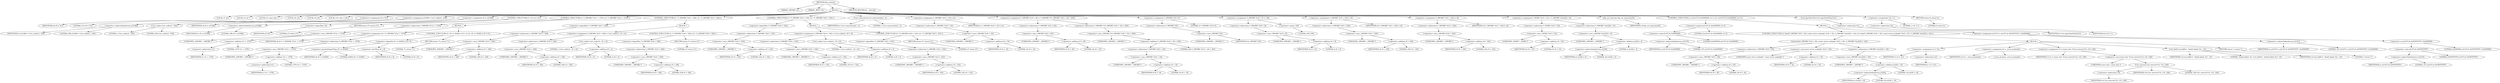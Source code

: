 digraph tftp_connect {  
"1000107" [label = "(METHOD,tftp_connect)" ]
"1000108" [label = "(PARAM,_DWORD *a1)" ]
"1000109" [label = "(PARAM,_BYTE *a2)" ]
"1000110" [label = "(BLOCK,,)" ]
"1000111" [label = "(LOCAL,v3: int)" ]
"1000112" [label = "(LOCAL,v4: int *)" ]
"1000113" [label = "(LOCAL,v5: const char *)" ]
"1000114" [label = "(LOCAL,v8: int)" ]
"1000115" [label = "(LOCAL,v9: int)" ]
"1000116" [label = "(LOCAL,v10: char [ 128 ])" ]
"1000117" [label = "(<operator>.assignment,v8 = 512)" ]
"1000118" [label = "(IDENTIFIER,v8,v8 = 512)" ]
"1000119" [label = "(LITERAL,512,v8 = 512)" ]
"1000120" [label = "(<operator>.assignment,a1[188] = Curl_ccalloc(1, 336))" ]
"1000121" [label = "(<operator>.indirectIndexAccess,a1[188])" ]
"1000122" [label = "(IDENTIFIER,a1,a1[188] = Curl_ccalloc(1, 336))" ]
"1000123" [label = "(LITERAL,188,a1[188] = Curl_ccalloc(1, 336))" ]
"1000124" [label = "(Curl_ccalloc,Curl_ccalloc(1, 336))" ]
"1000125" [label = "(LITERAL,1,Curl_ccalloc(1, 336))" ]
"1000126" [label = "(LITERAL,336,Curl_ccalloc(1, 336))" ]
"1000127" [label = "(<operator>.assignment,v9 = a1[188])" ]
"1000128" [label = "(IDENTIFIER,v9,v9 = a1[188])" ]
"1000129" [label = "(<operator>.indirectIndexAccess,a1[188])" ]
"1000130" [label = "(IDENTIFIER,a1,v9 = a1[188])" ]
"1000131" [label = "(LITERAL,188,v9 = a1[188])" ]
"1000132" [label = "(CONTROL_STRUCTURE,if ( !v9 ),if ( !v9 ))" ]
"1000133" [label = "(<operator>.logicalNot,!v9)" ]
"1000134" [label = "(IDENTIFIER,v9,!v9)" ]
"1000135" [label = "(RETURN,return 27;,return 27;)" ]
"1000136" [label = "(LITERAL,27,return 27;)" ]
"1000137" [label = "(CONTROL_STRUCTURE,if ( *(_DWORD *)(*a1 + 1576) ),if ( *(_DWORD *)(*a1 + 1576) ))" ]
"1000138" [label = "(<operator>.indirection,*(_DWORD *)(*a1 + 1576))" ]
"1000139" [label = "(<operator>.cast,(_DWORD *)(*a1 + 1576))" ]
"1000140" [label = "(UNKNOWN,_DWORD *,_DWORD *)" ]
"1000141" [label = "(<operator>.addition,*a1 + 1576)" ]
"1000142" [label = "(<operator>.indirection,*a1)" ]
"1000143" [label = "(IDENTIFIER,a1,*a1 + 1576)" ]
"1000144" [label = "(LITERAL,1576,*a1 + 1576)" ]
"1000145" [label = "(BLOCK,,)" ]
"1000146" [label = "(<operator>.assignment,v8 = *(_DWORD *)(*a1 + 1576))" ]
"1000147" [label = "(IDENTIFIER,v8,v8 = *(_DWORD *)(*a1 + 1576))" ]
"1000148" [label = "(<operator>.indirection,*(_DWORD *)(*a1 + 1576))" ]
"1000149" [label = "(<operator>.cast,(_DWORD *)(*a1 + 1576))" ]
"1000150" [label = "(UNKNOWN,_DWORD *,_DWORD *)" ]
"1000151" [label = "(<operator>.addition,*a1 + 1576)" ]
"1000152" [label = "(<operator>.indirection,*a1)" ]
"1000153" [label = "(IDENTIFIER,a1,*a1 + 1576)" ]
"1000154" [label = "(LITERAL,1576,*a1 + 1576)" ]
"1000155" [label = "(CONTROL_STRUCTURE,if ( v8 >= 65465 || v8 < 8 ),if ( v8 >= 65465 || v8 < 8 ))" ]
"1000156" [label = "(<operator>.logicalOr,v8 >= 65465 || v8 < 8)" ]
"1000157" [label = "(<operator>.greaterEqualsThan,v8 >= 65465)" ]
"1000158" [label = "(IDENTIFIER,v8,v8 >= 65465)" ]
"1000159" [label = "(LITERAL,65465,v8 >= 65465)" ]
"1000160" [label = "(<operator>.lessThan,v8 < 8)" ]
"1000161" [label = "(IDENTIFIER,v8,v8 < 8)" ]
"1000162" [label = "(LITERAL,8,v8 < 8)" ]
"1000163" [label = "(RETURN,return 71;,return 71;)" ]
"1000164" [label = "(LITERAL,71,return 71;)" ]
"1000165" [label = "(CONTROL_STRUCTURE,if ( !*(_DWORD *)(v9 + 328) ),if ( !*(_DWORD *)(v9 + 328) ))" ]
"1000166" [label = "(<operator>.logicalNot,!*(_DWORD *)(v9 + 328))" ]
"1000167" [label = "(<operator>.indirection,*(_DWORD *)(v9 + 328))" ]
"1000168" [label = "(<operator>.cast,(_DWORD *)(v9 + 328))" ]
"1000169" [label = "(UNKNOWN,_DWORD *,_DWORD *)" ]
"1000170" [label = "(<operator>.addition,v9 + 328)" ]
"1000171" [label = "(IDENTIFIER,v9,v9 + 328)" ]
"1000172" [label = "(LITERAL,328,v9 + 328)" ]
"1000173" [label = "(BLOCK,,)" ]
"1000174" [label = "(<operator>.assignment,*(_DWORD *)(v9 + 328) = Curl_ccalloc(1, v8 + 4))" ]
"1000175" [label = "(<operator>.indirection,*(_DWORD *)(v9 + 328))" ]
"1000176" [label = "(<operator>.cast,(_DWORD *)(v9 + 328))" ]
"1000177" [label = "(UNKNOWN,_DWORD *,_DWORD *)" ]
"1000178" [label = "(<operator>.addition,v9 + 328)" ]
"1000179" [label = "(IDENTIFIER,v9,v9 + 328)" ]
"1000180" [label = "(LITERAL,328,v9 + 328)" ]
"1000181" [label = "(Curl_ccalloc,Curl_ccalloc(1, v8 + 4))" ]
"1000182" [label = "(LITERAL,1,Curl_ccalloc(1, v8 + 4))" ]
"1000183" [label = "(<operator>.addition,v8 + 4)" ]
"1000184" [label = "(IDENTIFIER,v8,v8 + 4)" ]
"1000185" [label = "(LITERAL,4,v8 + 4)" ]
"1000186" [label = "(CONTROL_STRUCTURE,if ( !*(_DWORD *)(v9 + 328) ),if ( !*(_DWORD *)(v9 + 328) ))" ]
"1000187" [label = "(<operator>.logicalNot,!*(_DWORD *)(v9 + 328))" ]
"1000188" [label = "(<operator>.indirection,*(_DWORD *)(v9 + 328))" ]
"1000189" [label = "(<operator>.cast,(_DWORD *)(v9 + 328))" ]
"1000190" [label = "(UNKNOWN,_DWORD *,_DWORD *)" ]
"1000191" [label = "(<operator>.addition,v9 + 328)" ]
"1000192" [label = "(IDENTIFIER,v9,v9 + 328)" ]
"1000193" [label = "(LITERAL,328,v9 + 328)" ]
"1000194" [label = "(RETURN,return 27;,return 27;)" ]
"1000195" [label = "(LITERAL,27,return 27;)" ]
"1000196" [label = "(CONTROL_STRUCTURE,if ( !*(_DWORD *)(v9 + 332) ),if ( !*(_DWORD *)(v9 + 332) ))" ]
"1000197" [label = "(<operator>.logicalNot,!*(_DWORD *)(v9 + 332))" ]
"1000198" [label = "(<operator>.indirection,*(_DWORD *)(v9 + 332))" ]
"1000199" [label = "(<operator>.cast,(_DWORD *)(v9 + 332))" ]
"1000200" [label = "(UNKNOWN,_DWORD *,_DWORD *)" ]
"1000201" [label = "(<operator>.addition,v9 + 332)" ]
"1000202" [label = "(IDENTIFIER,v9,v9 + 332)" ]
"1000203" [label = "(LITERAL,332,v9 + 332)" ]
"1000204" [label = "(BLOCK,,)" ]
"1000205" [label = "(<operator>.assignment,*(_DWORD *)(v9 + 332) = Curl_ccalloc(1, v8 + 4))" ]
"1000206" [label = "(<operator>.indirection,*(_DWORD *)(v9 + 332))" ]
"1000207" [label = "(<operator>.cast,(_DWORD *)(v9 + 332))" ]
"1000208" [label = "(UNKNOWN,_DWORD *,_DWORD *)" ]
"1000209" [label = "(<operator>.addition,v9 + 332)" ]
"1000210" [label = "(IDENTIFIER,v9,v9 + 332)" ]
"1000211" [label = "(LITERAL,332,v9 + 332)" ]
"1000212" [label = "(Curl_ccalloc,Curl_ccalloc(1, v8 + 4))" ]
"1000213" [label = "(LITERAL,1,Curl_ccalloc(1, v8 + 4))" ]
"1000214" [label = "(<operator>.addition,v8 + 4)" ]
"1000215" [label = "(IDENTIFIER,v8,v8 + 4)" ]
"1000216" [label = "(LITERAL,4,v8 + 4)" ]
"1000217" [label = "(CONTROL_STRUCTURE,if ( !*(_DWORD *)(v9 + 332) ),if ( !*(_DWORD *)(v9 + 332) ))" ]
"1000218" [label = "(<operator>.logicalNot,!*(_DWORD *)(v9 + 332))" ]
"1000219" [label = "(<operator>.indirection,*(_DWORD *)(v9 + 332))" ]
"1000220" [label = "(<operator>.cast,(_DWORD *)(v9 + 332))" ]
"1000221" [label = "(UNKNOWN,_DWORD *,_DWORD *)" ]
"1000222" [label = "(<operator>.addition,v9 + 332)" ]
"1000223" [label = "(IDENTIFIER,v9,v9 + 332)" ]
"1000224" [label = "(LITERAL,332,v9 + 332)" ]
"1000225" [label = "(RETURN,return 27;,return 27;)" ]
"1000226" [label = "(LITERAL,27,return 27;)" ]
"1000227" [label = "(Curl_conncontrol,Curl_conncontrol(a1, 1))" ]
"1000228" [label = "(IDENTIFIER,a1,Curl_conncontrol(a1, 1))" ]
"1000229" [label = "(LITERAL,1,Curl_conncontrol(a1, 1))" ]
"1000230" [label = "(<operator>.assignment,*(_DWORD *)(v9 + 16) = a1)" ]
"1000231" [label = "(<operator>.indirection,*(_DWORD *)(v9 + 16))" ]
"1000232" [label = "(<operator>.cast,(_DWORD *)(v9 + 16))" ]
"1000233" [label = "(UNKNOWN,_DWORD *,_DWORD *)" ]
"1000234" [label = "(<operator>.addition,v9 + 16)" ]
"1000235" [label = "(IDENTIFIER,v9,v9 + 16)" ]
"1000236" [label = "(LITERAL,16,v9 + 16)" ]
"1000237" [label = "(IDENTIFIER,a1,*(_DWORD *)(v9 + 16) = a1)" ]
"1000238" [label = "(<operator>.assignment,*(_DWORD *)(v9 + 20) = *(_DWORD *)(*(_DWORD *)(v9 + 16) + 420))" ]
"1000239" [label = "(<operator>.indirection,*(_DWORD *)(v9 + 20))" ]
"1000240" [label = "(<operator>.cast,(_DWORD *)(v9 + 20))" ]
"1000241" [label = "(UNKNOWN,_DWORD *,_DWORD *)" ]
"1000242" [label = "(<operator>.addition,v9 + 20)" ]
"1000243" [label = "(IDENTIFIER,v9,v9 + 20)" ]
"1000244" [label = "(LITERAL,20,v9 + 20)" ]
"1000245" [label = "(<operator>.indirection,*(_DWORD *)(*(_DWORD *)(v9 + 16) + 420))" ]
"1000246" [label = "(<operator>.cast,(_DWORD *)(*(_DWORD *)(v9 + 16) + 420))" ]
"1000247" [label = "(UNKNOWN,_DWORD *,_DWORD *)" ]
"1000248" [label = "(<operator>.addition,*(_DWORD *)(v9 + 16) + 420)" ]
"1000249" [label = "(<operator>.indirection,*(_DWORD *)(v9 + 16))" ]
"1000250" [label = "(<operator>.cast,(_DWORD *)(v9 + 16))" ]
"1000251" [label = "(UNKNOWN,_DWORD *,_DWORD *)" ]
"1000252" [label = "(<operator>.addition,v9 + 16)" ]
"1000253" [label = "(IDENTIFIER,v9,v9 + 16)" ]
"1000254" [label = "(LITERAL,16,v9 + 16)" ]
"1000255" [label = "(LITERAL,420,*(_DWORD *)(v9 + 16) + 420)" ]
"1000256" [label = "(<operator>.assignment,*(_DWORD *)v9 = 0)" ]
"1000257" [label = "(<operator>.indirection,*(_DWORD *)v9)" ]
"1000258" [label = "(<operator>.cast,(_DWORD *)v9)" ]
"1000259" [label = "(UNKNOWN,_DWORD *,_DWORD *)" ]
"1000260" [label = "(IDENTIFIER,v9,(_DWORD *)v9)" ]
"1000261" [label = "(LITERAL,0,*(_DWORD *)v9 = 0)" ]
"1000262" [label = "(<operator>.assignment,*(_DWORD *)(v9 + 8) = -100)" ]
"1000263" [label = "(<operator>.indirection,*(_DWORD *)(v9 + 8))" ]
"1000264" [label = "(<operator>.cast,(_DWORD *)(v9 + 8))" ]
"1000265" [label = "(UNKNOWN,_DWORD *,_DWORD *)" ]
"1000266" [label = "(<operator>.addition,v9 + 8)" ]
"1000267" [label = "(IDENTIFIER,v9,v9 + 8)" ]
"1000268" [label = "(LITERAL,8,v9 + 8)" ]
"1000269" [label = "(<operator>.minus,-100)" ]
"1000270" [label = "(LITERAL,100,-100)" ]
"1000271" [label = "(<operator>.assignment,*(_DWORD *)(v9 + 320) = v8)" ]
"1000272" [label = "(<operator>.indirection,*(_DWORD *)(v9 + 320))" ]
"1000273" [label = "(<operator>.cast,(_DWORD *)(v9 + 320))" ]
"1000274" [label = "(UNKNOWN,_DWORD *,_DWORD *)" ]
"1000275" [label = "(<operator>.addition,v9 + 320)" ]
"1000276" [label = "(IDENTIFIER,v9,v9 + 320)" ]
"1000277" [label = "(LITERAL,320,v9 + 320)" ]
"1000278" [label = "(IDENTIFIER,v8,*(_DWORD *)(v9 + 320) = v8)" ]
"1000279" [label = "(<operator>.assignment,*(_DWORD *)(v9 + 324) = v8)" ]
"1000280" [label = "(<operator>.indirection,*(_DWORD *)(v9 + 324))" ]
"1000281" [label = "(<operator>.cast,(_DWORD *)(v9 + 324))" ]
"1000282" [label = "(UNKNOWN,_DWORD *,_DWORD *)" ]
"1000283" [label = "(<operator>.addition,v9 + 324)" ]
"1000284" [label = "(IDENTIFIER,v9,v9 + 324)" ]
"1000285" [label = "(LITERAL,324,v9 + 324)" ]
"1000286" [label = "(IDENTIFIER,v8,*(_DWORD *)(v9 + 324) = v8)" ]
"1000287" [label = "(<operator>.assignment,*(_WORD *)(v9 + 52) = *(_DWORD *)(a1[20] + 4))" ]
"1000288" [label = "(<operator>.indirection,*(_WORD *)(v9 + 52))" ]
"1000289" [label = "(<operator>.cast,(_WORD *)(v9 + 52))" ]
"1000290" [label = "(UNKNOWN,_WORD *,_WORD *)" ]
"1000291" [label = "(<operator>.addition,v9 + 52)" ]
"1000292" [label = "(IDENTIFIER,v9,v9 + 52)" ]
"1000293" [label = "(LITERAL,52,v9 + 52)" ]
"1000294" [label = "(<operator>.indirection,*(_DWORD *)(a1[20] + 4))" ]
"1000295" [label = "(<operator>.cast,(_DWORD *)(a1[20] + 4))" ]
"1000296" [label = "(UNKNOWN,_DWORD *,_DWORD *)" ]
"1000297" [label = "(<operator>.addition,a1[20] + 4)" ]
"1000298" [label = "(<operator>.indirectIndexAccess,a1[20])" ]
"1000299" [label = "(IDENTIFIER,a1,a1[20] + 4)" ]
"1000300" [label = "(LITERAL,20,a1[20] + 4)" ]
"1000301" [label = "(LITERAL,4,a1[20] + 4)" ]
"1000302" [label = "(tftp_set_timeouts,tftp_set_timeouts(v9))" ]
"1000303" [label = "(IDENTIFIER,v9,tftp_set_timeouts(v9))" ]
"1000304" [label = "(CONTROL_STRUCTURE,if ( (a1[147] & 0x2000000) == 0 ),if ( (a1[147] & 0x2000000) == 0 ))" ]
"1000305" [label = "(<operator>.equals,(a1[147] & 0x2000000) == 0)" ]
"1000306" [label = "(<operator>.and,a1[147] & 0x2000000)" ]
"1000307" [label = "(<operator>.indirectIndexAccess,a1[147])" ]
"1000308" [label = "(IDENTIFIER,a1,a1[147] & 0x2000000)" ]
"1000309" [label = "(LITERAL,147,a1[147] & 0x2000000)" ]
"1000310" [label = "(LITERAL,0x2000000,a1[147] & 0x2000000)" ]
"1000311" [label = "(LITERAL,0,(a1[147] & 0x2000000) == 0)" ]
"1000312" [label = "(BLOCK,,)" ]
"1000313" [label = "(CONTROL_STRUCTURE,if ( bind(*(_DWORD *)(v9 + 20), (const struct sockaddr *)(v9 + 52), *(_DWORD *)(a1[20] + 16)) ),if ( bind(*(_DWORD *)(v9 + 20), (const struct sockaddr *)(v9 + 52), *(_DWORD *)(a1[20] + 16)) ))" ]
"1000314" [label = "(bind,bind(*(_DWORD *)(v9 + 20), (const struct sockaddr *)(v9 + 52), *(_DWORD *)(a1[20] + 16)))" ]
"1000315" [label = "(<operator>.indirection,*(_DWORD *)(v9 + 20))" ]
"1000316" [label = "(<operator>.cast,(_DWORD *)(v9 + 20))" ]
"1000317" [label = "(UNKNOWN,_DWORD *,_DWORD *)" ]
"1000318" [label = "(<operator>.addition,v9 + 20)" ]
"1000319" [label = "(IDENTIFIER,v9,v9 + 20)" ]
"1000320" [label = "(LITERAL,20,v9 + 20)" ]
"1000321" [label = "(<operator>.cast,(const struct sockaddr *)(v9 + 52))" ]
"1000322" [label = "(UNKNOWN,const struct sockaddr *,const struct sockaddr *)" ]
"1000323" [label = "(<operator>.addition,v9 + 52)" ]
"1000324" [label = "(IDENTIFIER,v9,v9 + 52)" ]
"1000325" [label = "(LITERAL,52,v9 + 52)" ]
"1000326" [label = "(<operator>.indirection,*(_DWORD *)(a1[20] + 16))" ]
"1000327" [label = "(<operator>.cast,(_DWORD *)(a1[20] + 16))" ]
"1000328" [label = "(UNKNOWN,_DWORD *,_DWORD *)" ]
"1000329" [label = "(<operator>.addition,a1[20] + 16)" ]
"1000330" [label = "(<operator>.indirectIndexAccess,a1[20])" ]
"1000331" [label = "(IDENTIFIER,a1,a1[20] + 16)" ]
"1000332" [label = "(LITERAL,20,a1[20] + 16)" ]
"1000333" [label = "(LITERAL,16,a1[20] + 16)" ]
"1000334" [label = "(BLOCK,,)" ]
"1000335" [label = "(<operator>.assignment,v3 = *a1)" ]
"1000336" [label = "(IDENTIFIER,v3,v3 = *a1)" ]
"1000337" [label = "(<operator>.indirection,*a1)" ]
"1000338" [label = "(IDENTIFIER,a1,v3 = *a1)" ]
"1000339" [label = "(<operator>.assignment,v4 = _errno_location())" ]
"1000340" [label = "(IDENTIFIER,v4,v4 = _errno_location())" ]
"1000341" [label = "(_errno_location,_errno_location())" ]
"1000342" [label = "(<operator>.assignment,v5 = (const char *)Curl_strerror(*v4, v10, 128))" ]
"1000343" [label = "(IDENTIFIER,v5,v5 = (const char *)Curl_strerror(*v4, v10, 128))" ]
"1000344" [label = "(<operator>.cast,(const char *)Curl_strerror(*v4, v10, 128))" ]
"1000345" [label = "(UNKNOWN,const char *,const char *)" ]
"1000346" [label = "(Curl_strerror,Curl_strerror(*v4, v10, 128))" ]
"1000347" [label = "(<operator>.indirection,*v4)" ]
"1000348" [label = "(IDENTIFIER,v4,Curl_strerror(*v4, v10, 128))" ]
"1000349" [label = "(IDENTIFIER,v10,Curl_strerror(*v4, v10, 128))" ]
"1000350" [label = "(LITERAL,128,Curl_strerror(*v4, v10, 128))" ]
"1000351" [label = "(Curl_failf,Curl_failf(v3, \"bind() failed; %s\", v5))" ]
"1000352" [label = "(IDENTIFIER,v3,Curl_failf(v3, \"bind() failed; %s\", v5))" ]
"1000353" [label = "(LITERAL,\"bind() failed; %s\",Curl_failf(v3, \"bind() failed; %s\", v5))" ]
"1000354" [label = "(IDENTIFIER,v5,Curl_failf(v3, \"bind() failed; %s\", v5))" ]
"1000355" [label = "(RETURN,return 7;,return 7;)" ]
"1000356" [label = "(LITERAL,7,return 7;)" ]
"1000357" [label = "(<operator>.assignment,a1[147] = a1[147] & 0xFDFFFFFF | 0x2000000)" ]
"1000358" [label = "(<operator>.indirectIndexAccess,a1[147])" ]
"1000359" [label = "(IDENTIFIER,a1,a1[147] = a1[147] & 0xFDFFFFFF | 0x2000000)" ]
"1000360" [label = "(LITERAL,147,a1[147] = a1[147] & 0xFDFFFFFF | 0x2000000)" ]
"1000361" [label = "(<operator>.or,a1[147] & 0xFDFFFFFF | 0x2000000)" ]
"1000362" [label = "(<operator>.and,a1[147] & 0xFDFFFFFF)" ]
"1000363" [label = "(<operator>.indirectIndexAccess,a1[147])" ]
"1000364" [label = "(IDENTIFIER,a1,a1[147] & 0xFDFFFFFF)" ]
"1000365" [label = "(LITERAL,147,a1[147] & 0xFDFFFFFF)" ]
"1000366" [label = "(LITERAL,0xFDFFFFFF,a1[147] & 0xFDFFFFFF)" ]
"1000367" [label = "(LITERAL,0x2000000,a1[147] & 0xFDFFFFFF | 0x2000000)" ]
"1000368" [label = "(Curl_pgrsStartNow,Curl_pgrsStartNow(*a1))" ]
"1000369" [label = "(<operator>.indirection,*a1)" ]
"1000370" [label = "(IDENTIFIER,a1,Curl_pgrsStartNow(*a1))" ]
"1000371" [label = "(<operator>.assignment,*a2 = 1)" ]
"1000372" [label = "(<operator>.indirection,*a2)" ]
"1000373" [label = "(IDENTIFIER,a2,*a2 = 1)" ]
"1000374" [label = "(LITERAL,1,*a2 = 1)" ]
"1000375" [label = "(RETURN,return 0;,return 0;)" ]
"1000376" [label = "(LITERAL,0,return 0;)" ]
"1000377" [label = "(METHOD_RETURN,int __fastcall)" ]
  "1000107" -> "1000108" 
  "1000107" -> "1000109" 
  "1000107" -> "1000110" 
  "1000107" -> "1000377" 
  "1000110" -> "1000111" 
  "1000110" -> "1000112" 
  "1000110" -> "1000113" 
  "1000110" -> "1000114" 
  "1000110" -> "1000115" 
  "1000110" -> "1000116" 
  "1000110" -> "1000117" 
  "1000110" -> "1000120" 
  "1000110" -> "1000127" 
  "1000110" -> "1000132" 
  "1000110" -> "1000137" 
  "1000110" -> "1000165" 
  "1000110" -> "1000196" 
  "1000110" -> "1000227" 
  "1000110" -> "1000230" 
  "1000110" -> "1000238" 
  "1000110" -> "1000256" 
  "1000110" -> "1000262" 
  "1000110" -> "1000271" 
  "1000110" -> "1000279" 
  "1000110" -> "1000287" 
  "1000110" -> "1000302" 
  "1000110" -> "1000304" 
  "1000110" -> "1000368" 
  "1000110" -> "1000371" 
  "1000110" -> "1000375" 
  "1000117" -> "1000118" 
  "1000117" -> "1000119" 
  "1000120" -> "1000121" 
  "1000120" -> "1000124" 
  "1000121" -> "1000122" 
  "1000121" -> "1000123" 
  "1000124" -> "1000125" 
  "1000124" -> "1000126" 
  "1000127" -> "1000128" 
  "1000127" -> "1000129" 
  "1000129" -> "1000130" 
  "1000129" -> "1000131" 
  "1000132" -> "1000133" 
  "1000132" -> "1000135" 
  "1000133" -> "1000134" 
  "1000135" -> "1000136" 
  "1000137" -> "1000138" 
  "1000137" -> "1000145" 
  "1000138" -> "1000139" 
  "1000139" -> "1000140" 
  "1000139" -> "1000141" 
  "1000141" -> "1000142" 
  "1000141" -> "1000144" 
  "1000142" -> "1000143" 
  "1000145" -> "1000146" 
  "1000145" -> "1000155" 
  "1000146" -> "1000147" 
  "1000146" -> "1000148" 
  "1000148" -> "1000149" 
  "1000149" -> "1000150" 
  "1000149" -> "1000151" 
  "1000151" -> "1000152" 
  "1000151" -> "1000154" 
  "1000152" -> "1000153" 
  "1000155" -> "1000156" 
  "1000155" -> "1000163" 
  "1000156" -> "1000157" 
  "1000156" -> "1000160" 
  "1000157" -> "1000158" 
  "1000157" -> "1000159" 
  "1000160" -> "1000161" 
  "1000160" -> "1000162" 
  "1000163" -> "1000164" 
  "1000165" -> "1000166" 
  "1000165" -> "1000173" 
  "1000166" -> "1000167" 
  "1000167" -> "1000168" 
  "1000168" -> "1000169" 
  "1000168" -> "1000170" 
  "1000170" -> "1000171" 
  "1000170" -> "1000172" 
  "1000173" -> "1000174" 
  "1000173" -> "1000186" 
  "1000174" -> "1000175" 
  "1000174" -> "1000181" 
  "1000175" -> "1000176" 
  "1000176" -> "1000177" 
  "1000176" -> "1000178" 
  "1000178" -> "1000179" 
  "1000178" -> "1000180" 
  "1000181" -> "1000182" 
  "1000181" -> "1000183" 
  "1000183" -> "1000184" 
  "1000183" -> "1000185" 
  "1000186" -> "1000187" 
  "1000186" -> "1000194" 
  "1000187" -> "1000188" 
  "1000188" -> "1000189" 
  "1000189" -> "1000190" 
  "1000189" -> "1000191" 
  "1000191" -> "1000192" 
  "1000191" -> "1000193" 
  "1000194" -> "1000195" 
  "1000196" -> "1000197" 
  "1000196" -> "1000204" 
  "1000197" -> "1000198" 
  "1000198" -> "1000199" 
  "1000199" -> "1000200" 
  "1000199" -> "1000201" 
  "1000201" -> "1000202" 
  "1000201" -> "1000203" 
  "1000204" -> "1000205" 
  "1000204" -> "1000217" 
  "1000205" -> "1000206" 
  "1000205" -> "1000212" 
  "1000206" -> "1000207" 
  "1000207" -> "1000208" 
  "1000207" -> "1000209" 
  "1000209" -> "1000210" 
  "1000209" -> "1000211" 
  "1000212" -> "1000213" 
  "1000212" -> "1000214" 
  "1000214" -> "1000215" 
  "1000214" -> "1000216" 
  "1000217" -> "1000218" 
  "1000217" -> "1000225" 
  "1000218" -> "1000219" 
  "1000219" -> "1000220" 
  "1000220" -> "1000221" 
  "1000220" -> "1000222" 
  "1000222" -> "1000223" 
  "1000222" -> "1000224" 
  "1000225" -> "1000226" 
  "1000227" -> "1000228" 
  "1000227" -> "1000229" 
  "1000230" -> "1000231" 
  "1000230" -> "1000237" 
  "1000231" -> "1000232" 
  "1000232" -> "1000233" 
  "1000232" -> "1000234" 
  "1000234" -> "1000235" 
  "1000234" -> "1000236" 
  "1000238" -> "1000239" 
  "1000238" -> "1000245" 
  "1000239" -> "1000240" 
  "1000240" -> "1000241" 
  "1000240" -> "1000242" 
  "1000242" -> "1000243" 
  "1000242" -> "1000244" 
  "1000245" -> "1000246" 
  "1000246" -> "1000247" 
  "1000246" -> "1000248" 
  "1000248" -> "1000249" 
  "1000248" -> "1000255" 
  "1000249" -> "1000250" 
  "1000250" -> "1000251" 
  "1000250" -> "1000252" 
  "1000252" -> "1000253" 
  "1000252" -> "1000254" 
  "1000256" -> "1000257" 
  "1000256" -> "1000261" 
  "1000257" -> "1000258" 
  "1000258" -> "1000259" 
  "1000258" -> "1000260" 
  "1000262" -> "1000263" 
  "1000262" -> "1000269" 
  "1000263" -> "1000264" 
  "1000264" -> "1000265" 
  "1000264" -> "1000266" 
  "1000266" -> "1000267" 
  "1000266" -> "1000268" 
  "1000269" -> "1000270" 
  "1000271" -> "1000272" 
  "1000271" -> "1000278" 
  "1000272" -> "1000273" 
  "1000273" -> "1000274" 
  "1000273" -> "1000275" 
  "1000275" -> "1000276" 
  "1000275" -> "1000277" 
  "1000279" -> "1000280" 
  "1000279" -> "1000286" 
  "1000280" -> "1000281" 
  "1000281" -> "1000282" 
  "1000281" -> "1000283" 
  "1000283" -> "1000284" 
  "1000283" -> "1000285" 
  "1000287" -> "1000288" 
  "1000287" -> "1000294" 
  "1000288" -> "1000289" 
  "1000289" -> "1000290" 
  "1000289" -> "1000291" 
  "1000291" -> "1000292" 
  "1000291" -> "1000293" 
  "1000294" -> "1000295" 
  "1000295" -> "1000296" 
  "1000295" -> "1000297" 
  "1000297" -> "1000298" 
  "1000297" -> "1000301" 
  "1000298" -> "1000299" 
  "1000298" -> "1000300" 
  "1000302" -> "1000303" 
  "1000304" -> "1000305" 
  "1000304" -> "1000312" 
  "1000305" -> "1000306" 
  "1000305" -> "1000311" 
  "1000306" -> "1000307" 
  "1000306" -> "1000310" 
  "1000307" -> "1000308" 
  "1000307" -> "1000309" 
  "1000312" -> "1000313" 
  "1000312" -> "1000357" 
  "1000313" -> "1000314" 
  "1000313" -> "1000334" 
  "1000314" -> "1000315" 
  "1000314" -> "1000321" 
  "1000314" -> "1000326" 
  "1000315" -> "1000316" 
  "1000316" -> "1000317" 
  "1000316" -> "1000318" 
  "1000318" -> "1000319" 
  "1000318" -> "1000320" 
  "1000321" -> "1000322" 
  "1000321" -> "1000323" 
  "1000323" -> "1000324" 
  "1000323" -> "1000325" 
  "1000326" -> "1000327" 
  "1000327" -> "1000328" 
  "1000327" -> "1000329" 
  "1000329" -> "1000330" 
  "1000329" -> "1000333" 
  "1000330" -> "1000331" 
  "1000330" -> "1000332" 
  "1000334" -> "1000335" 
  "1000334" -> "1000339" 
  "1000334" -> "1000342" 
  "1000334" -> "1000351" 
  "1000334" -> "1000355" 
  "1000335" -> "1000336" 
  "1000335" -> "1000337" 
  "1000337" -> "1000338" 
  "1000339" -> "1000340" 
  "1000339" -> "1000341" 
  "1000342" -> "1000343" 
  "1000342" -> "1000344" 
  "1000344" -> "1000345" 
  "1000344" -> "1000346" 
  "1000346" -> "1000347" 
  "1000346" -> "1000349" 
  "1000346" -> "1000350" 
  "1000347" -> "1000348" 
  "1000351" -> "1000352" 
  "1000351" -> "1000353" 
  "1000351" -> "1000354" 
  "1000355" -> "1000356" 
  "1000357" -> "1000358" 
  "1000357" -> "1000361" 
  "1000358" -> "1000359" 
  "1000358" -> "1000360" 
  "1000361" -> "1000362" 
  "1000361" -> "1000367" 
  "1000362" -> "1000363" 
  "1000362" -> "1000366" 
  "1000363" -> "1000364" 
  "1000363" -> "1000365" 
  "1000368" -> "1000369" 
  "1000369" -> "1000370" 
  "1000371" -> "1000372" 
  "1000371" -> "1000374" 
  "1000372" -> "1000373" 
  "1000375" -> "1000376" 
}
